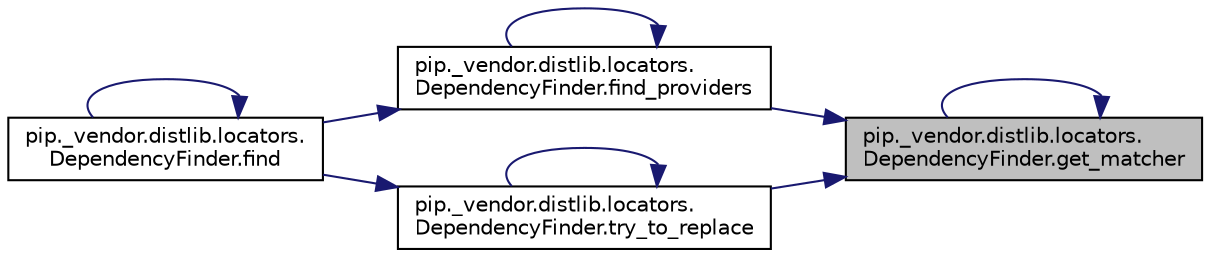 digraph "pip._vendor.distlib.locators.DependencyFinder.get_matcher"
{
 // LATEX_PDF_SIZE
  edge [fontname="Helvetica",fontsize="10",labelfontname="Helvetica",labelfontsize="10"];
  node [fontname="Helvetica",fontsize="10",shape=record];
  rankdir="RL";
  Node1 [label="pip._vendor.distlib.locators.\lDependencyFinder.get_matcher",height=0.2,width=0.4,color="black", fillcolor="grey75", style="filled", fontcolor="black",tooltip=" "];
  Node1 -> Node2 [dir="back",color="midnightblue",fontsize="10",style="solid",fontname="Helvetica"];
  Node2 [label="pip._vendor.distlib.locators.\lDependencyFinder.find_providers",height=0.2,width=0.4,color="black", fillcolor="white", style="filled",URL="$d1/de5/classpip_1_1__vendor_1_1distlib_1_1locators_1_1_dependency_finder.html#ac3932b4a3b8d90ee83ae21a847619727",tooltip=" "];
  Node2 -> Node3 [dir="back",color="midnightblue",fontsize="10",style="solid",fontname="Helvetica"];
  Node3 [label="pip._vendor.distlib.locators.\lDependencyFinder.find",height=0.2,width=0.4,color="black", fillcolor="white", style="filled",URL="$d1/de5/classpip_1_1__vendor_1_1distlib_1_1locators_1_1_dependency_finder.html#a5819c2bb2cd8f2467194e31cd08e7269",tooltip=" "];
  Node3 -> Node3 [dir="back",color="midnightblue",fontsize="10",style="solid",fontname="Helvetica"];
  Node2 -> Node2 [dir="back",color="midnightblue",fontsize="10",style="solid",fontname="Helvetica"];
  Node1 -> Node1 [dir="back",color="midnightblue",fontsize="10",style="solid",fontname="Helvetica"];
  Node1 -> Node4 [dir="back",color="midnightblue",fontsize="10",style="solid",fontname="Helvetica"];
  Node4 [label="pip._vendor.distlib.locators.\lDependencyFinder.try_to_replace",height=0.2,width=0.4,color="black", fillcolor="white", style="filled",URL="$d1/de5/classpip_1_1__vendor_1_1distlib_1_1locators_1_1_dependency_finder.html#ae5188bef19f3bfb756cb122d2ffbd6a7",tooltip=" "];
  Node4 -> Node3 [dir="back",color="midnightblue",fontsize="10",style="solid",fontname="Helvetica"];
  Node4 -> Node4 [dir="back",color="midnightblue",fontsize="10",style="solid",fontname="Helvetica"];
}
